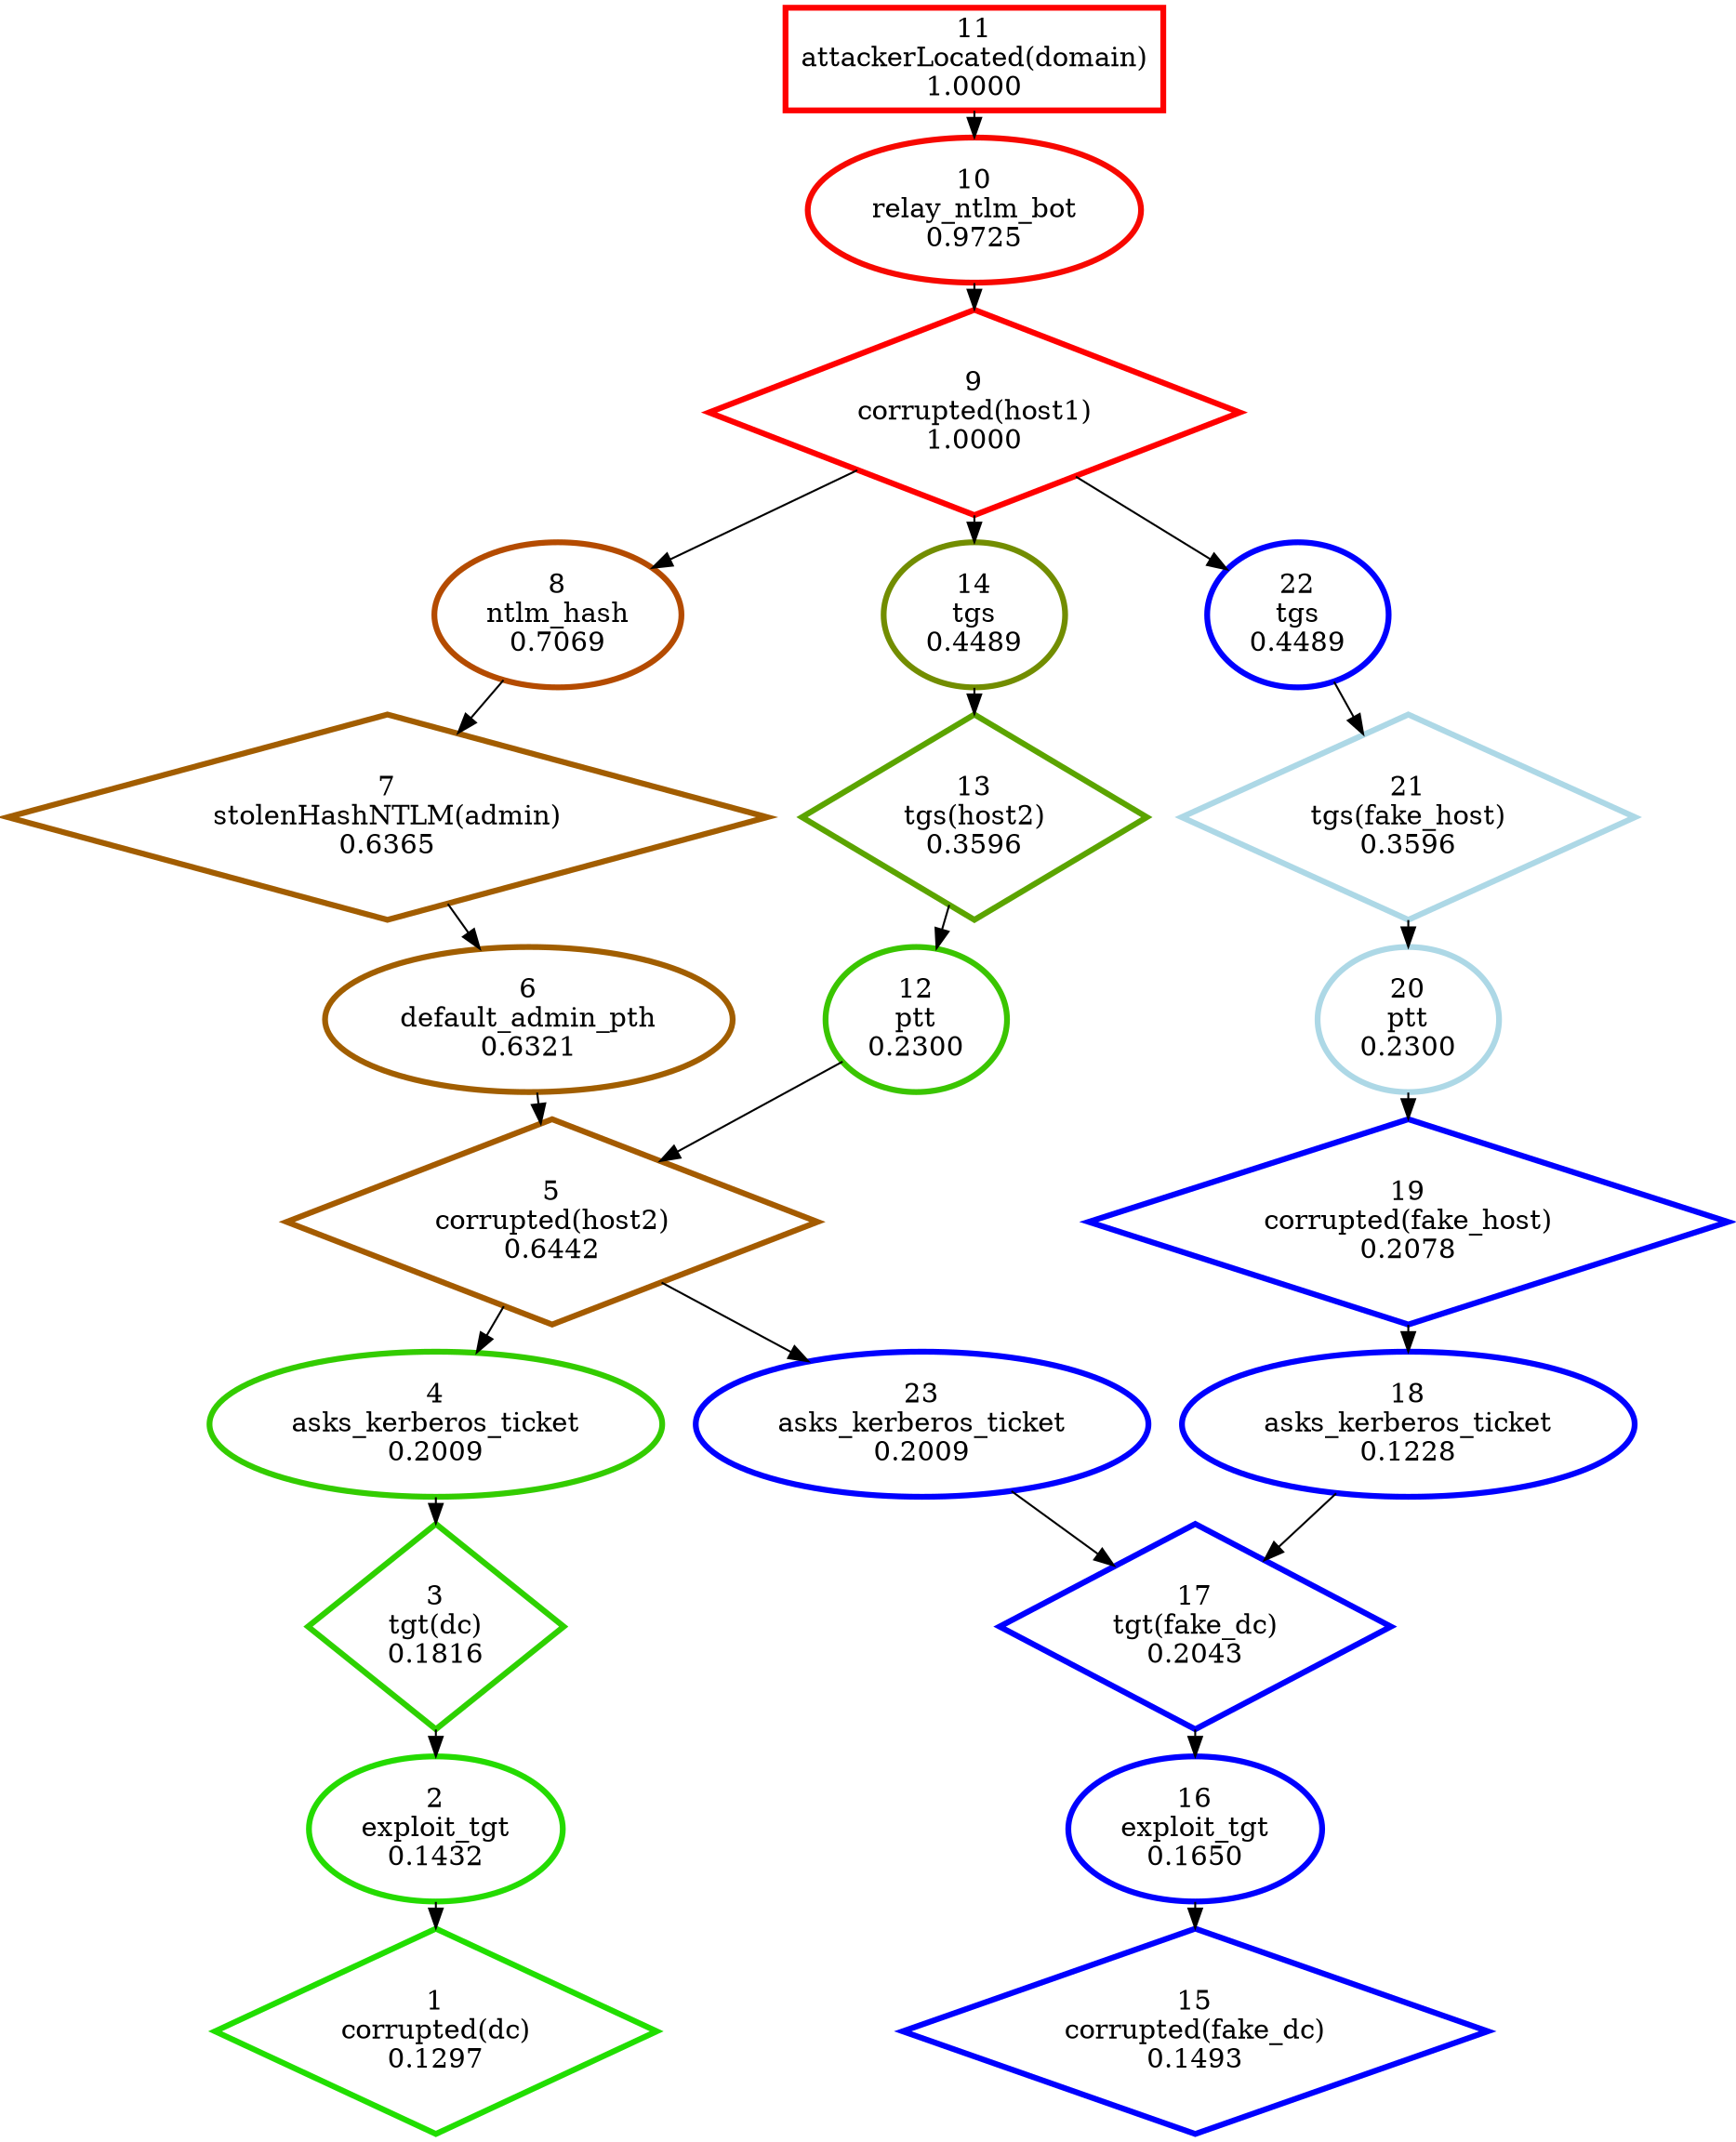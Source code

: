 digraph G {
ranksep=0.2;
  "1" [label="1\ncorrupted(dc)\n0.1297", color="#21DE00", penwidth=3, shape="diamond"];
  "2" [label="2\nexploit_tgt\n0.1432", color="#24DB00", penwidth=3, shape="ellipse"];
  "3" [label="3\ntgt(dc)\n0.1816", color="#2ED100", penwidth=3, shape="diamond"];
  "4" [label="4\nasks_kerberos_ticket\n0.2009", color="#33CC00", penwidth=3, shape="ellipse"];
  "5" [label="5\ncorrupted(host2)\n0.6442", color="#A45B00", penwidth=3, shape="diamond"];
  "6" [label="6\ndefault_admin_pth\n0.6321", color="#A15E00", penwidth=3, shape="ellipse"];
  "7" [label="7\nstolenHashNTLM(admin)\n0.6365", color="#A25D00", penwidth=3, shape="diamond"];
  "8" [label="8\nntlm_hash\n0.7069", color="#B44B00", penwidth=3, shape="ellipse"];
  "9" [label="9\ncorrupted(host1)\n1.0000", color="#FF0000", penwidth=3, shape="diamond"];
  "10" [label="10\nrelay_ntlm_bot\n0.9725", color="#F70800", penwidth=3, shape="ellipse"];
  "11" [label="11\nattackerLocated(domain)\n1.0000", color="#FE0100", penwidth=3, shape="box"];
  "12" [label="12\nptt\n0.2300", color="#3AC500", penwidth=3, shape="ellipse"];
  "13" [label="13\ntgs(host2)\n0.3596", color="#5BA400", penwidth=3, shape="diamond"];
  "14" [label="14\ntgs\n0.4489", color="#728D00", penwidth=3, shape="ellipse"];
  "15" [label="15\ncorrupted(fake_dc)\n0.1493", color="blue", penwidth=3, shape="diamond"];
  "16" [label="16\nexploit_tgt\n0.1650", color="blue", penwidth=3, shape="ellipse"];
  "17" [label="17\ntgt(fake_dc)\n0.2043", color="blue", penwidth=3, shape="diamond"];
  "18" [label="18\nasks_kerberos_ticket\n0.1228", color="blue", penwidth=3, shape="ellipse"];
  "19" [label="19\ncorrupted(fake_host)\n0.2078", color="blue", penwidth=3, shape="diamond"];
  "20" [label="20\nptt\n0.2300", color="lightblue", penwidth=3, shape="ellipse"];
  "21" [label="21\ntgs(fake_host)\n0.3596", color="lightblue", penwidth=3, shape="diamond"];
  "22" [label="22\ntgs\n0.4489", color="blue", penwidth=3, shape="ellipse"];
  "23" [label="23\nasks_kerberos_ticket\n0.2009", color="blue", penwidth=3, shape="ellipse"];
  "11" -> "10";
  "10" -> "9";
  "9" -> "8";
  "9" -> "14";
  "9" -> "22";
  "8" -> "7";
  "7" -> "6";
  "6" -> "5";
  "5" -> "4";
  "5" -> "23";
  "14" -> "13";
  "13" -> "12";
  "12" -> "5";
  "4" -> "3";
  "3" -> "2";
  "2" -> "1";
  "22" -> "21";
  "21" -> "20";
  "20" -> "19";
  "19" -> "18";
  "18" -> "17";
  "17" -> "16";
  "23" -> "17";
  "16" -> "15";
}